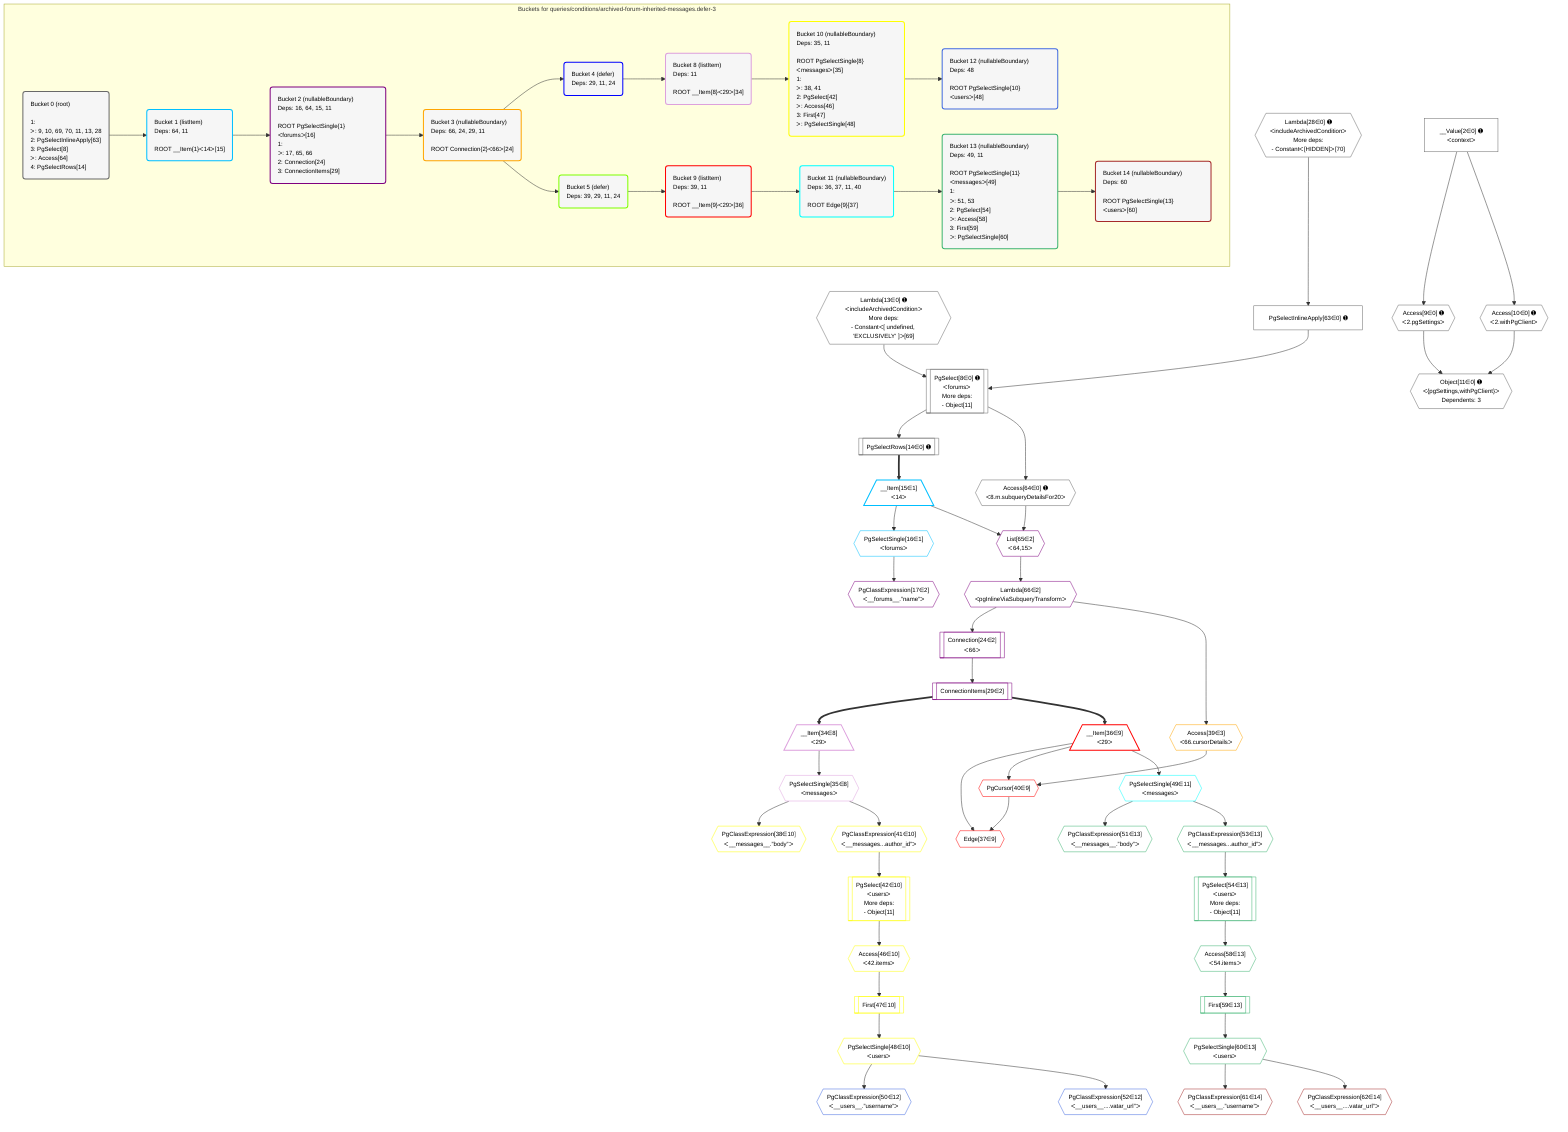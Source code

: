 %%{init: {'themeVariables': { 'fontSize': '12px'}}}%%
graph TD
    classDef path fill:#eee,stroke:#000,color:#000
    classDef plan fill:#fff,stroke-width:1px,color:#000
    classDef itemplan fill:#fff,stroke-width:2px,color:#000
    classDef unbatchedplan fill:#dff,stroke-width:1px,color:#000
    classDef sideeffectplan fill:#fcc,stroke-width:2px,color:#000
    classDef bucket fill:#f6f6f6,color:#000,stroke-width:2px,text-align:left

    subgraph "Buckets for queries/conditions/archived-forum-inherited-messages.defer-3"
    Bucket0("Bucket 0 (root)<br /><br />1: <br />ᐳ: 9, 10, 69, 70, 11, 13, 28<br />2: PgSelectInlineApply[63]<br />3: PgSelect[8]<br />ᐳ: Access[64]<br />4: PgSelectRows[14]"):::bucket
    Bucket1("Bucket 1 (listItem)<br />Deps: 64, 11<br /><br />ROOT __Item{1}ᐸ14ᐳ[15]"):::bucket
    Bucket2("Bucket 2 (nullableBoundary)<br />Deps: 16, 64, 15, 11<br /><br />ROOT PgSelectSingle{1}ᐸforumsᐳ[16]<br />1: <br />ᐳ: 17, 65, 66<br />2: Connection[24]<br />3: ConnectionItems[29]"):::bucket
    Bucket3("Bucket 3 (nullableBoundary)<br />Deps: 66, 24, 29, 11<br /><br />ROOT Connection{2}ᐸ66ᐳ[24]"):::bucket
    Bucket4("Bucket 4 (defer)<br />Deps: 29, 11, 24"):::bucket
    Bucket5("Bucket 5 (defer)<br />Deps: 39, 29, 11, 24"):::bucket
    Bucket8("Bucket 8 (listItem)<br />Deps: 11<br /><br />ROOT __Item{8}ᐸ29ᐳ[34]"):::bucket
    Bucket9("Bucket 9 (listItem)<br />Deps: 39, 11<br /><br />ROOT __Item{9}ᐸ29ᐳ[36]"):::bucket
    Bucket10("Bucket 10 (nullableBoundary)<br />Deps: 35, 11<br /><br />ROOT PgSelectSingle{8}ᐸmessagesᐳ[35]<br />1: <br />ᐳ: 38, 41<br />2: PgSelect[42]<br />ᐳ: Access[46]<br />3: First[47]<br />ᐳ: PgSelectSingle[48]"):::bucket
    Bucket11("Bucket 11 (nullableBoundary)<br />Deps: 36, 37, 11, 40<br /><br />ROOT Edge{9}[37]"):::bucket
    Bucket12("Bucket 12 (nullableBoundary)<br />Deps: 48<br /><br />ROOT PgSelectSingle{10}ᐸusersᐳ[48]"):::bucket
    Bucket13("Bucket 13 (nullableBoundary)<br />Deps: 49, 11<br /><br />ROOT PgSelectSingle{11}ᐸmessagesᐳ[49]<br />1: <br />ᐳ: 51, 53<br />2: PgSelect[54]<br />ᐳ: Access[58]<br />3: First[59]<br />ᐳ: PgSelectSingle[60]"):::bucket
    Bucket14("Bucket 14 (nullableBoundary)<br />Deps: 60<br /><br />ROOT PgSelectSingle{13}ᐸusersᐳ[60]"):::bucket
    end
    Bucket0 --> Bucket1
    Bucket1 --> Bucket2
    Bucket2 --> Bucket3
    Bucket3 --> Bucket4 & Bucket5
    Bucket4 --> Bucket8
    Bucket5 --> Bucket9
    Bucket8 --> Bucket10
    Bucket9 --> Bucket11
    Bucket10 --> Bucket12
    Bucket11 --> Bucket13
    Bucket13 --> Bucket14

    %% plan dependencies
    PgSelect8[["PgSelect[8∈0] ➊<br />ᐸforumsᐳ<br />More deps:<br />- Object[11]"]]:::plan
    Lambda13{{"Lambda[13∈0] ➊<br />ᐸincludeArchivedConditionᐳ<br />More deps:<br />- Constantᐸ[ undefined, 'EXCLUSIVELY' ]ᐳ[69]"}}:::plan
    PgSelectInlineApply63["PgSelectInlineApply[63∈0] ➊"]:::plan
    Lambda13 & PgSelectInlineApply63 --> PgSelect8
    Object11{{"Object[11∈0] ➊<br />ᐸ{pgSettings,withPgClient}ᐳ<br />Dependents: 3"}}:::plan
    Access9{{"Access[9∈0] ➊<br />ᐸ2.pgSettingsᐳ"}}:::plan
    Access10{{"Access[10∈0] ➊<br />ᐸ2.withPgClientᐳ"}}:::plan
    Access9 & Access10 --> Object11
    __Value2["__Value[2∈0] ➊<br />ᐸcontextᐳ"]:::plan
    __Value2 --> Access9
    __Value2 --> Access10
    PgSelectRows14[["PgSelectRows[14∈0] ➊"]]:::plan
    PgSelect8 --> PgSelectRows14
    Lambda28{{"Lambda[28∈0] ➊<br />ᐸincludeArchivedConditionᐳ<br />More deps:<br />- Constantᐸ[HIDDEN]ᐳ[70]"}}:::plan
    Lambda28 --> PgSelectInlineApply63
    Access64{{"Access[64∈0] ➊<br />ᐸ8.m.subqueryDetailsFor20ᐳ"}}:::plan
    PgSelect8 --> Access64
    __Item15[/"__Item[15∈1]<br />ᐸ14ᐳ"\]:::itemplan
    PgSelectRows14 ==> __Item15
    PgSelectSingle16{{"PgSelectSingle[16∈1]<br />ᐸforumsᐳ"}}:::plan
    __Item15 --> PgSelectSingle16
    List65{{"List[65∈2]<br />ᐸ64,15ᐳ"}}:::plan
    Access64 & __Item15 --> List65
    PgClassExpression17{{"PgClassExpression[17∈2]<br />ᐸ__forums__.”name”ᐳ"}}:::plan
    PgSelectSingle16 --> PgClassExpression17
    Connection24[["Connection[24∈2]<br />ᐸ66ᐳ"]]:::plan
    Lambda66{{"Lambda[66∈2]<br />ᐸpgInlineViaSubqueryTransformᐳ"}}:::plan
    Lambda66 --> Connection24
    ConnectionItems29[["ConnectionItems[29∈2]"]]:::plan
    Connection24 --> ConnectionItems29
    List65 --> Lambda66
    Access39{{"Access[39∈3]<br />ᐸ66.cursorDetailsᐳ"}}:::plan
    Lambda66 --> Access39
    __Item34[/"__Item[34∈8]<br />ᐸ29ᐳ"\]:::itemplan
    ConnectionItems29 ==> __Item34
    PgSelectSingle35{{"PgSelectSingle[35∈8]<br />ᐸmessagesᐳ"}}:::plan
    __Item34 --> PgSelectSingle35
    Edge37{{"Edge[37∈9]"}}:::plan
    __Item36[/"__Item[36∈9]<br />ᐸ29ᐳ"\]:::itemplan
    PgCursor40{{"PgCursor[40∈9]"}}:::plan
    __Item36 & PgCursor40 --> Edge37
    __Item36 & Access39 --> PgCursor40
    ConnectionItems29 ==> __Item36
    PgSelect42[["PgSelect[42∈10]<br />ᐸusersᐳ<br />More deps:<br />- Object[11]"]]:::plan
    PgClassExpression41{{"PgClassExpression[41∈10]<br />ᐸ__messages...author_id”ᐳ"}}:::plan
    PgClassExpression41 --> PgSelect42
    PgClassExpression38{{"PgClassExpression[38∈10]<br />ᐸ__messages__.”body”ᐳ"}}:::plan
    PgSelectSingle35 --> PgClassExpression38
    PgSelectSingle35 --> PgClassExpression41
    Access46{{"Access[46∈10]<br />ᐸ42.itemsᐳ"}}:::plan
    PgSelect42 --> Access46
    First47[["First[47∈10]"]]:::plan
    Access46 --> First47
    PgSelectSingle48{{"PgSelectSingle[48∈10]<br />ᐸusersᐳ"}}:::plan
    First47 --> PgSelectSingle48
    PgSelectSingle49{{"PgSelectSingle[49∈11]<br />ᐸmessagesᐳ"}}:::plan
    __Item36 --> PgSelectSingle49
    PgClassExpression50{{"PgClassExpression[50∈12]<br />ᐸ__users__.”username”ᐳ"}}:::plan
    PgSelectSingle48 --> PgClassExpression50
    PgClassExpression52{{"PgClassExpression[52∈12]<br />ᐸ__users__....vatar_url”ᐳ"}}:::plan
    PgSelectSingle48 --> PgClassExpression52
    PgSelect54[["PgSelect[54∈13]<br />ᐸusersᐳ<br />More deps:<br />- Object[11]"]]:::plan
    PgClassExpression53{{"PgClassExpression[53∈13]<br />ᐸ__messages...author_id”ᐳ"}}:::plan
    PgClassExpression53 --> PgSelect54
    PgClassExpression51{{"PgClassExpression[51∈13]<br />ᐸ__messages__.”body”ᐳ"}}:::plan
    PgSelectSingle49 --> PgClassExpression51
    PgSelectSingle49 --> PgClassExpression53
    Access58{{"Access[58∈13]<br />ᐸ54.itemsᐳ"}}:::plan
    PgSelect54 --> Access58
    First59[["First[59∈13]"]]:::plan
    Access58 --> First59
    PgSelectSingle60{{"PgSelectSingle[60∈13]<br />ᐸusersᐳ"}}:::plan
    First59 --> PgSelectSingle60
    PgClassExpression61{{"PgClassExpression[61∈14]<br />ᐸ__users__.”username”ᐳ"}}:::plan
    PgSelectSingle60 --> PgClassExpression61
    PgClassExpression62{{"PgClassExpression[62∈14]<br />ᐸ__users__....vatar_url”ᐳ"}}:::plan
    PgSelectSingle60 --> PgClassExpression62

    %% define steps
    classDef bucket0 stroke:#696969
    class Bucket0,__Value2,PgSelect8,Access9,Access10,Object11,Lambda13,PgSelectRows14,Lambda28,PgSelectInlineApply63,Access64 bucket0
    classDef bucket1 stroke:#00bfff
    class Bucket1,__Item15,PgSelectSingle16 bucket1
    classDef bucket2 stroke:#7f007f
    class Bucket2,PgClassExpression17,Connection24,ConnectionItems29,List65,Lambda66 bucket2
    classDef bucket3 stroke:#ffa500
    class Bucket3,Access39 bucket3
    classDef bucket4 stroke:#0000ff
    class Bucket4 bucket4
    classDef bucket5 stroke:#7fff00
    class Bucket5 bucket5
    classDef bucket8 stroke:#dda0dd
    class Bucket8,__Item34,PgSelectSingle35 bucket8
    classDef bucket9 stroke:#ff0000
    class Bucket9,__Item36,Edge37,PgCursor40 bucket9
    classDef bucket10 stroke:#ffff00
    class Bucket10,PgClassExpression38,PgClassExpression41,PgSelect42,Access46,First47,PgSelectSingle48 bucket10
    classDef bucket11 stroke:#00ffff
    class Bucket11,PgSelectSingle49 bucket11
    classDef bucket12 stroke:#4169e1
    class Bucket12,PgClassExpression50,PgClassExpression52 bucket12
    classDef bucket13 stroke:#3cb371
    class Bucket13,PgClassExpression51,PgClassExpression53,PgSelect54,Access58,First59,PgSelectSingle60 bucket13
    classDef bucket14 stroke:#a52a2a
    class Bucket14,PgClassExpression61,PgClassExpression62 bucket14